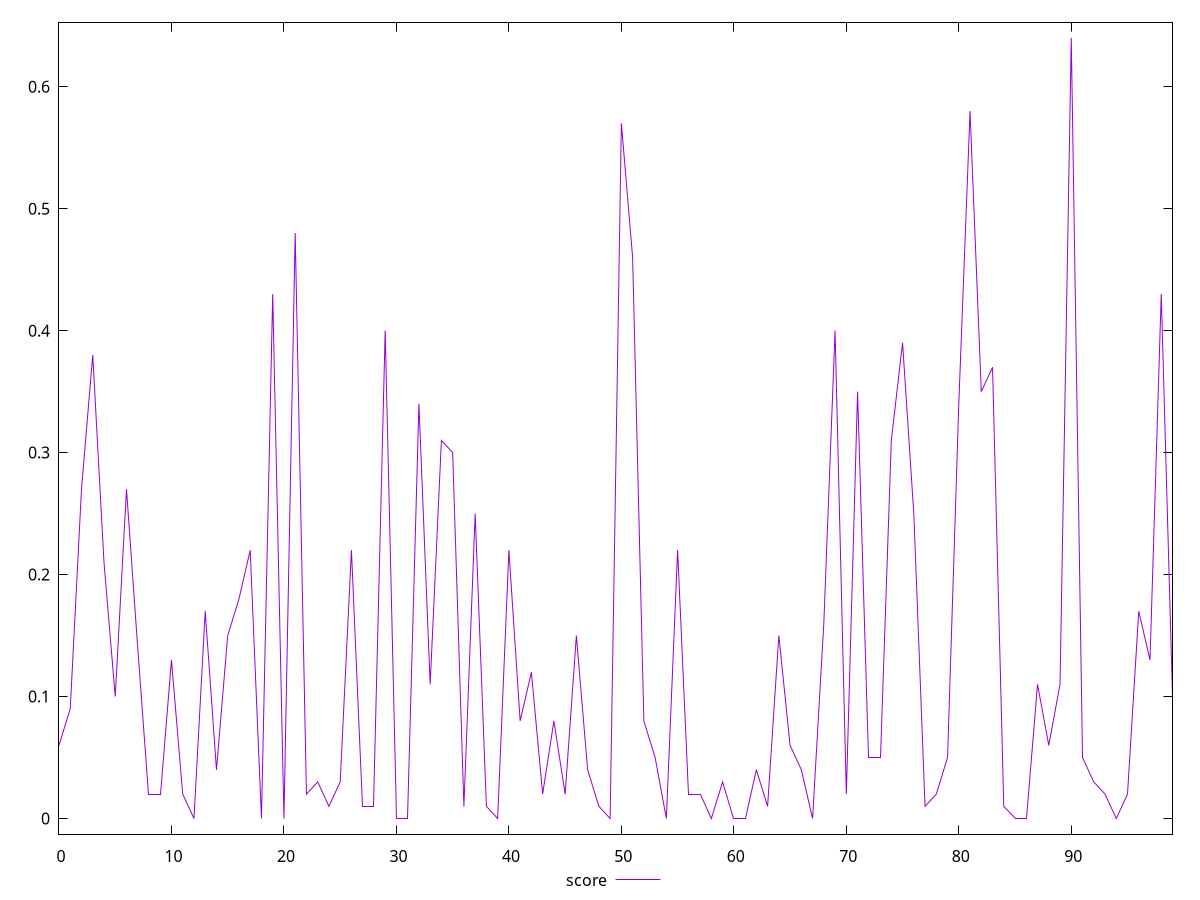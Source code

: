 reset

$score <<EOF
0 0.06
1 0.09
2 0.27
3 0.38
4 0.21
5 0.1
6 0.27
7 0.14
8 0.02
9 0.02
10 0.13
11 0.02
12 0
13 0.17
14 0.04
15 0.15
16 0.18
17 0.22
18 0
19 0.43
20 0
21 0.48
22 0.02
23 0.03
24 0.01
25 0.03
26 0.22
27 0.01
28 0.01
29 0.4
30 0
31 0
32 0.34
33 0.11
34 0.31
35 0.3
36 0.01
37 0.25
38 0.01
39 0
40 0.22
41 0.08
42 0.12
43 0.02
44 0.08
45 0.02
46 0.15
47 0.04
48 0.01
49 0
50 0.57
51 0.46
52 0.08
53 0.05
54 0
55 0.22
56 0.02
57 0.02
58 0
59 0.03
60 0
61 0
62 0.04
63 0.01
64 0.15
65 0.06
66 0.04
67 0
68 0.16
69 0.4
70 0.02
71 0.35
72 0.05
73 0.05
74 0.31
75 0.39
76 0.25
77 0.01
78 0.02
79 0.05
80 0.34
81 0.58
82 0.35
83 0.37
84 0.01
85 0
86 0
87 0.11
88 0.06
89 0.11
90 0.64
91 0.05
92 0.03
93 0.02
94 0
95 0.02
96 0.17
97 0.13
98 0.43
99 0.1
EOF

set key outside below
set xrange [0:99]
set yrange [-0.0128:0.6528]
set trange [-0.0128:0.6528]
set terminal svg size 640, 500 enhanced background rgb 'white'
set output "report_00013_2021-02-09T12-04-24.940Z/total-blocking-time/samples/pages/score/values.svg"

plot $score title "score" with line

reset
